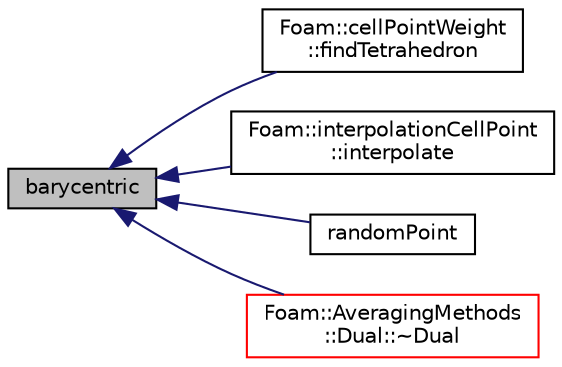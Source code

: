 digraph "barycentric"
{
  bgcolor="transparent";
  edge [fontname="Helvetica",fontsize="10",labelfontname="Helvetica",labelfontsize="10"];
  node [fontname="Helvetica",fontsize="10",shape=record];
  rankdir="LR";
  Node1 [label="barycentric",height=0.2,width=0.4,color="black", fillcolor="grey75", style="filled", fontcolor="black"];
  Node1 -> Node2 [dir="back",color="midnightblue",fontsize="10",style="solid",fontname="Helvetica"];
  Node2 [label="Foam::cellPointWeight\l::findTetrahedron",height=0.2,width=0.4,color="black",URL="$a00220.html#a04d110a609cd69b19474de418fb1a4cf"];
  Node1 -> Node3 [dir="back",color="midnightblue",fontsize="10",style="solid",fontname="Helvetica"];
  Node3 [label="Foam::interpolationCellPoint\l::interpolate",height=0.2,width=0.4,color="black",URL="$a01173.html#a596b80d88eb6312e22b6b6e0d2f555a2",tooltip="Interpolate field to the given point in the tetrahedron. "];
  Node1 -> Node4 [dir="back",color="midnightblue",fontsize="10",style="solid",fontname="Helvetica"];
  Node4 [label="randomPoint",height=0.2,width=0.4,color="black",URL="$a02649.html#a7b2e82dae425d9d8f6855568fe25ef63",tooltip="Return a random point in the tetrahedron from a. "];
  Node1 -> Node5 [dir="back",color="midnightblue",fontsize="10",style="solid",fontname="Helvetica"];
  Node5 [label="Foam::AveragingMethods\l::Dual::~Dual",height=0.2,width=0.4,color="red",URL="$a00593.html#a5c08eca007ade69ea650619db86d50b6",tooltip="Destructor. "];
}
